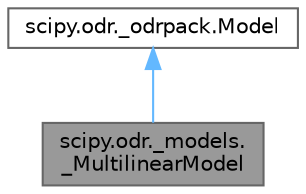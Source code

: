 digraph "scipy.odr._models._MultilinearModel"
{
 // LATEX_PDF_SIZE
  bgcolor="transparent";
  edge [fontname=Helvetica,fontsize=10,labelfontname=Helvetica,labelfontsize=10];
  node [fontname=Helvetica,fontsize=10,shape=box,height=0.2,width=0.4];
  Node1 [id="Node000001",label="scipy.odr._models.\l_MultilinearModel",height=0.2,width=0.4,color="gray40", fillcolor="grey60", style="filled", fontcolor="black",tooltip=" "];
  Node2 -> Node1 [id="edge1_Node000001_Node000002",dir="back",color="steelblue1",style="solid",tooltip=" "];
  Node2 [id="Node000002",label="scipy.odr._odrpack.Model",height=0.2,width=0.4,color="gray40", fillcolor="white", style="filled",URL="$dd/d13/classscipy_1_1odr_1_1__odrpack_1_1Model.html",tooltip=" "];
}
